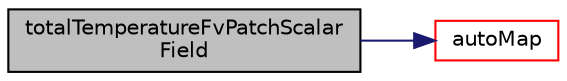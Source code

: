 digraph "totalTemperatureFvPatchScalarField"
{
  bgcolor="transparent";
  edge [fontname="Helvetica",fontsize="10",labelfontname="Helvetica",labelfontsize="10"];
  node [fontname="Helvetica",fontsize="10",shape=record];
  rankdir="LR";
  Node17 [label="totalTemperatureFvPatchScalar\lField",height=0.2,width=0.4,color="black", fillcolor="grey75", style="filled", fontcolor="black"];
  Node17 -> Node18 [color="midnightblue",fontsize="10",style="solid",fontname="Helvetica"];
  Node18 [label="autoMap",height=0.2,width=0.4,color="red",URL="$a23105.html#a0ab0c43ce90d756c88dd81e3d0a9eef5",tooltip="Map (and resize as needed) from self given a mapping object. "];
}
